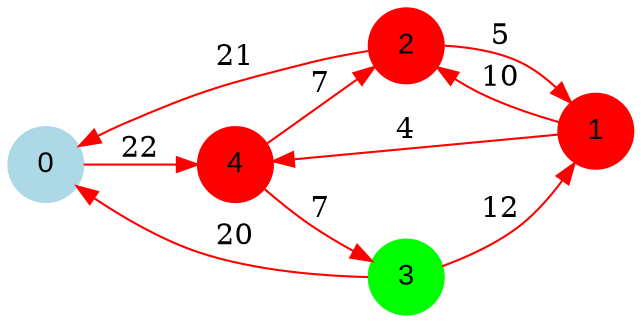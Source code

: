 digraph graphe {
rankdir = LR;
edge [color=red];
0 [fontname="Arial", shape = circle, color=lightblue, style=filled];
1 [fontname="Arial", shape = circle, color=red, style=filled];
2 [fontname="Arial", shape = circle, color=red, style=filled];
3 [fontname="Arial", shape = circle, color=green, style=filled];
4 [fontname="Arial", shape = circle, color=red, style=filled];
	0 -> 4 [label = "22"];
	1 -> 2 [label = "10"];
	1 -> 4 [label = "4"];
	2 -> 0 [label = "21"];
	2 -> 1 [label = "5"];
	3 -> 0 [label = "20"];
	3 -> 1 [label = "12"];
	4 -> 2 [label = "7"];
	4 -> 3 [label = "7"];
}